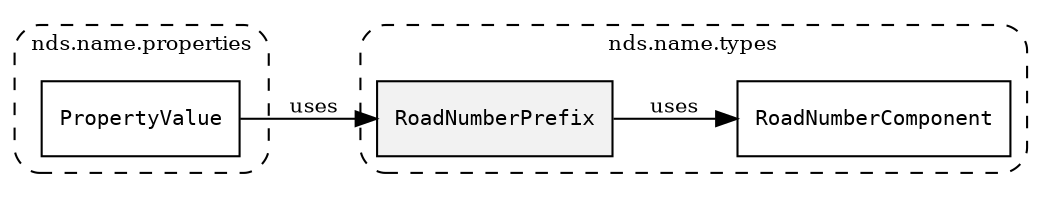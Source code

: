 /**
 * This dot file creates symbol collaboration diagram for RoadNumberPrefix.
 */
digraph ZSERIO
{
    node [shape=box, fontsize=10];
    rankdir="LR";
    fontsize=10;
    tooltip="RoadNumberPrefix collaboration diagram";

    subgraph "cluster_nds.name.types"
    {
        style="dashed, rounded";
        label="nds.name.types";
        tooltip="Package nds.name.types";
        href="../../../content/packages/nds.name.types.html#Package-nds-name-types";
        target="_parent";

        "RoadNumberPrefix" [style="filled", fillcolor="#0000000D", target="_parent", label=<<font face="monospace"><table align="center" border="0" cellspacing="0" cellpadding="0"><tr><td href="../../../content/packages/nds.name.types.html#Subtype-RoadNumberPrefix" title="Subtype defined in nds.name.types">RoadNumberPrefix</td></tr></table></font>>];
        "RoadNumberComponent" [target="_parent", label=<<font face="monospace"><table align="center" border="0" cellspacing="0" cellpadding="0"><tr><td href="../../../content/packages/nds.name.types.html#Structure-RoadNumberComponent" title="Structure defined in nds.name.types">RoadNumberComponent</td></tr></table></font>>];
    }

    subgraph "cluster_nds.name.properties"
    {
        style="dashed, rounded";
        label="nds.name.properties";
        tooltip="Package nds.name.properties";
        href="../../../content/packages/nds.name.properties.html#Package-nds-name-properties";
        target="_parent";

        "PropertyValue" [target="_parent", label=<<font face="monospace"><table align="center" border="0" cellspacing="0" cellpadding="0"><tr><td href="../../../content/packages/nds.name.properties.html#Choice-PropertyValue" title="Choice defined in nds.name.properties">PropertyValue</td></tr></table></font>>];
    }

    "RoadNumberPrefix" -> "RoadNumberComponent" [label="uses", fontsize=10];
    "PropertyValue" -> "RoadNumberPrefix" [label="uses", fontsize=10];
}
